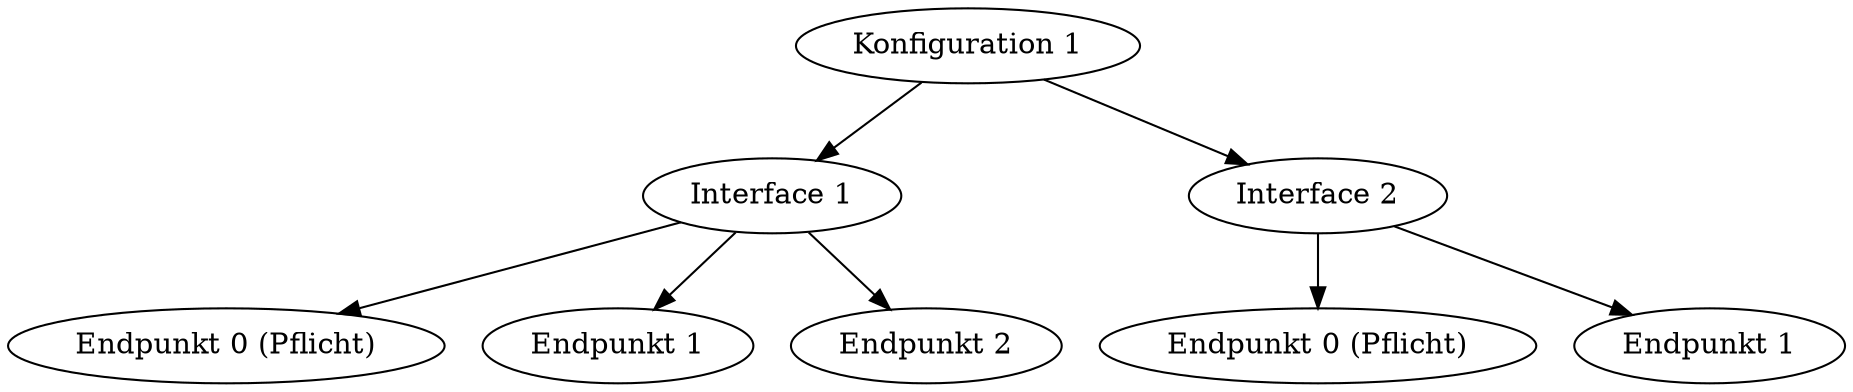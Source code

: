 digraph G {
	/* bla */

	ep10 [label="Endpunkt 0 (Pflicht)"];
	ep11 [label="Endpunkt 1"];
	ep12 [label="Endpunkt 2"];
	
	ep20 [label="Endpunkt 0 (Pflicht)"];
	ep21 [label="Endpunkt 1"];

	interface [label="Interface 1"];
	interface2 [label="Interface 2"];

	configuration [label="Konfiguration 1"];

	/* ab hier struktur */

	configuration -> interface;
	configuration -> interface2;

	interface -> ep10;
	interface -> ep11;
	interface -> ep12;

	interface2 -> ep20;
	interface2 -> ep21;

}
